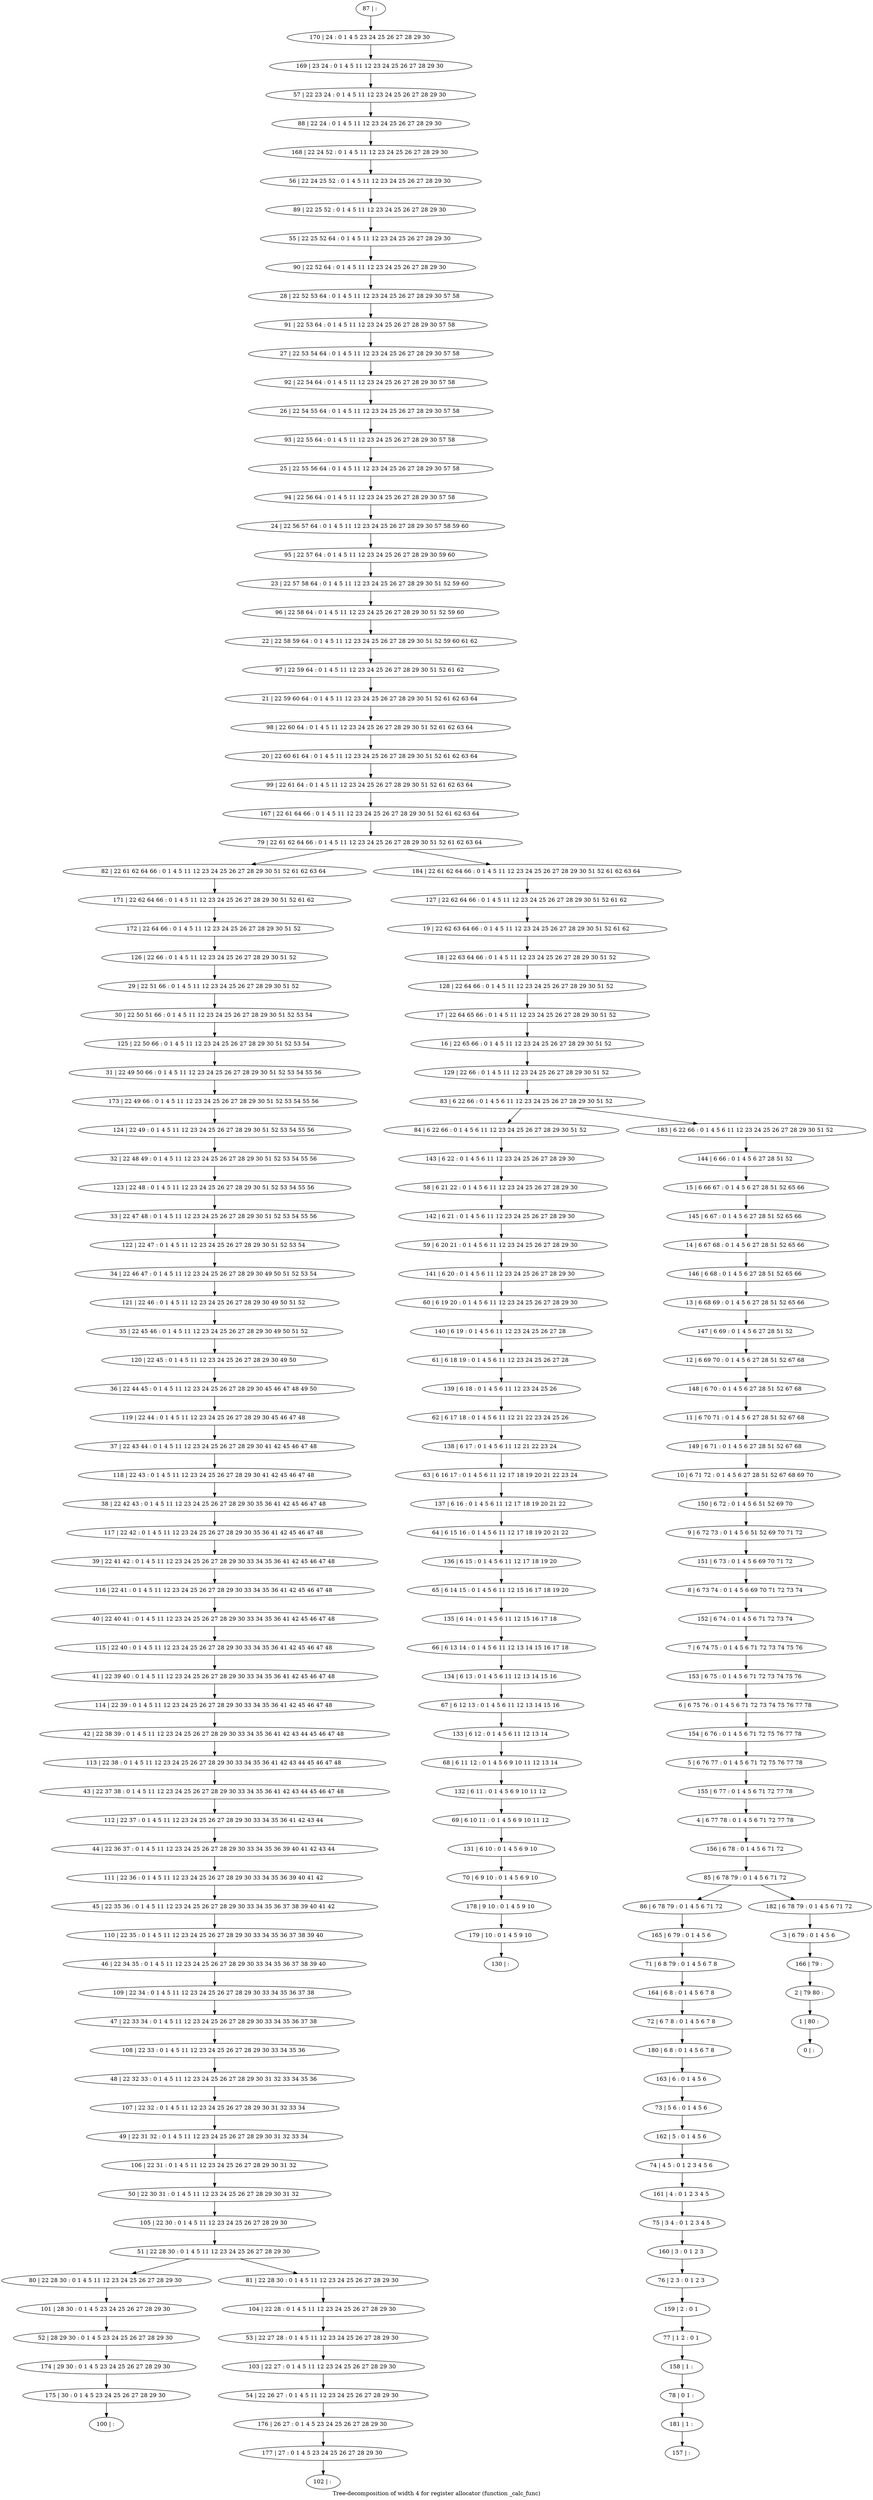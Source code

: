 digraph G {
graph [label="Tree-decomposition of width 4 for register allocator (function _calc_func)"]
0[label="0 | : "];
1[label="1 | 80 : "];
2[label="2 | 79 80 : "];
3[label="3 | 6 79 : 0 1 4 5 6 "];
4[label="4 | 6 77 78 : 0 1 4 5 6 71 72 77 78 "];
5[label="5 | 6 76 77 : 0 1 4 5 6 71 72 75 76 77 78 "];
6[label="6 | 6 75 76 : 0 1 4 5 6 71 72 73 74 75 76 77 78 "];
7[label="7 | 6 74 75 : 0 1 4 5 6 71 72 73 74 75 76 "];
8[label="8 | 6 73 74 : 0 1 4 5 6 69 70 71 72 73 74 "];
9[label="9 | 6 72 73 : 0 1 4 5 6 51 52 69 70 71 72 "];
10[label="10 | 6 71 72 : 0 1 4 5 6 27 28 51 52 67 68 69 70 "];
11[label="11 | 6 70 71 : 0 1 4 5 6 27 28 51 52 67 68 "];
12[label="12 | 6 69 70 : 0 1 4 5 6 27 28 51 52 67 68 "];
13[label="13 | 6 68 69 : 0 1 4 5 6 27 28 51 52 65 66 "];
14[label="14 | 6 67 68 : 0 1 4 5 6 27 28 51 52 65 66 "];
15[label="15 | 6 66 67 : 0 1 4 5 6 27 28 51 52 65 66 "];
16[label="16 | 22 65 66 : 0 1 4 5 11 12 23 24 25 26 27 28 29 30 51 52 "];
17[label="17 | 22 64 65 66 : 0 1 4 5 11 12 23 24 25 26 27 28 29 30 51 52 "];
18[label="18 | 22 63 64 66 : 0 1 4 5 11 12 23 24 25 26 27 28 29 30 51 52 "];
19[label="19 | 22 62 63 64 66 : 0 1 4 5 11 12 23 24 25 26 27 28 29 30 51 52 61 62 "];
20[label="20 | 22 60 61 64 : 0 1 4 5 11 12 23 24 25 26 27 28 29 30 51 52 61 62 63 64 "];
21[label="21 | 22 59 60 64 : 0 1 4 5 11 12 23 24 25 26 27 28 29 30 51 52 61 62 63 64 "];
22[label="22 | 22 58 59 64 : 0 1 4 5 11 12 23 24 25 26 27 28 29 30 51 52 59 60 61 62 "];
23[label="23 | 22 57 58 64 : 0 1 4 5 11 12 23 24 25 26 27 28 29 30 51 52 59 60 "];
24[label="24 | 22 56 57 64 : 0 1 4 5 11 12 23 24 25 26 27 28 29 30 57 58 59 60 "];
25[label="25 | 22 55 56 64 : 0 1 4 5 11 12 23 24 25 26 27 28 29 30 57 58 "];
26[label="26 | 22 54 55 64 : 0 1 4 5 11 12 23 24 25 26 27 28 29 30 57 58 "];
27[label="27 | 22 53 54 64 : 0 1 4 5 11 12 23 24 25 26 27 28 29 30 57 58 "];
28[label="28 | 22 52 53 64 : 0 1 4 5 11 12 23 24 25 26 27 28 29 30 57 58 "];
29[label="29 | 22 51 66 : 0 1 4 5 11 12 23 24 25 26 27 28 29 30 51 52 "];
30[label="30 | 22 50 51 66 : 0 1 4 5 11 12 23 24 25 26 27 28 29 30 51 52 53 54 "];
31[label="31 | 22 49 50 66 : 0 1 4 5 11 12 23 24 25 26 27 28 29 30 51 52 53 54 55 56 "];
32[label="32 | 22 48 49 : 0 1 4 5 11 12 23 24 25 26 27 28 29 30 51 52 53 54 55 56 "];
33[label="33 | 22 47 48 : 0 1 4 5 11 12 23 24 25 26 27 28 29 30 51 52 53 54 55 56 "];
34[label="34 | 22 46 47 : 0 1 4 5 11 12 23 24 25 26 27 28 29 30 49 50 51 52 53 54 "];
35[label="35 | 22 45 46 : 0 1 4 5 11 12 23 24 25 26 27 28 29 30 49 50 51 52 "];
36[label="36 | 22 44 45 : 0 1 4 5 11 12 23 24 25 26 27 28 29 30 45 46 47 48 49 50 "];
37[label="37 | 22 43 44 : 0 1 4 5 11 12 23 24 25 26 27 28 29 30 41 42 45 46 47 48 "];
38[label="38 | 22 42 43 : 0 1 4 5 11 12 23 24 25 26 27 28 29 30 35 36 41 42 45 46 47 48 "];
39[label="39 | 22 41 42 : 0 1 4 5 11 12 23 24 25 26 27 28 29 30 33 34 35 36 41 42 45 46 47 48 "];
40[label="40 | 22 40 41 : 0 1 4 5 11 12 23 24 25 26 27 28 29 30 33 34 35 36 41 42 45 46 47 48 "];
41[label="41 | 22 39 40 : 0 1 4 5 11 12 23 24 25 26 27 28 29 30 33 34 35 36 41 42 45 46 47 48 "];
42[label="42 | 22 38 39 : 0 1 4 5 11 12 23 24 25 26 27 28 29 30 33 34 35 36 41 42 43 44 45 46 47 48 "];
43[label="43 | 22 37 38 : 0 1 4 5 11 12 23 24 25 26 27 28 29 30 33 34 35 36 41 42 43 44 45 46 47 48 "];
44[label="44 | 22 36 37 : 0 1 4 5 11 12 23 24 25 26 27 28 29 30 33 34 35 36 39 40 41 42 43 44 "];
45[label="45 | 22 35 36 : 0 1 4 5 11 12 23 24 25 26 27 28 29 30 33 34 35 36 37 38 39 40 41 42 "];
46[label="46 | 22 34 35 : 0 1 4 5 11 12 23 24 25 26 27 28 29 30 33 34 35 36 37 38 39 40 "];
47[label="47 | 22 33 34 : 0 1 4 5 11 12 23 24 25 26 27 28 29 30 33 34 35 36 37 38 "];
48[label="48 | 22 32 33 : 0 1 4 5 11 12 23 24 25 26 27 28 29 30 31 32 33 34 35 36 "];
49[label="49 | 22 31 32 : 0 1 4 5 11 12 23 24 25 26 27 28 29 30 31 32 33 34 "];
50[label="50 | 22 30 31 : 0 1 4 5 11 12 23 24 25 26 27 28 29 30 31 32 "];
51[label="51 | 22 28 30 : 0 1 4 5 11 12 23 24 25 26 27 28 29 30 "];
52[label="52 | 28 29 30 : 0 1 4 5 23 24 25 26 27 28 29 30 "];
53[label="53 | 22 27 28 : 0 1 4 5 11 12 23 24 25 26 27 28 29 30 "];
54[label="54 | 22 26 27 : 0 1 4 5 11 12 23 24 25 26 27 28 29 30 "];
55[label="55 | 22 25 52 64 : 0 1 4 5 11 12 23 24 25 26 27 28 29 30 "];
56[label="56 | 22 24 25 52 : 0 1 4 5 11 12 23 24 25 26 27 28 29 30 "];
57[label="57 | 22 23 24 : 0 1 4 5 11 12 23 24 25 26 27 28 29 30 "];
58[label="58 | 6 21 22 : 0 1 4 5 6 11 12 23 24 25 26 27 28 29 30 "];
59[label="59 | 6 20 21 : 0 1 4 5 6 11 12 23 24 25 26 27 28 29 30 "];
60[label="60 | 6 19 20 : 0 1 4 5 6 11 12 23 24 25 26 27 28 29 30 "];
61[label="61 | 6 18 19 : 0 1 4 5 6 11 12 23 24 25 26 27 28 "];
62[label="62 | 6 17 18 : 0 1 4 5 6 11 12 21 22 23 24 25 26 "];
63[label="63 | 6 16 17 : 0 1 4 5 6 11 12 17 18 19 20 21 22 23 24 "];
64[label="64 | 6 15 16 : 0 1 4 5 6 11 12 17 18 19 20 21 22 "];
65[label="65 | 6 14 15 : 0 1 4 5 6 11 12 15 16 17 18 19 20 "];
66[label="66 | 6 13 14 : 0 1 4 5 6 11 12 13 14 15 16 17 18 "];
67[label="67 | 6 12 13 : 0 1 4 5 6 11 12 13 14 15 16 "];
68[label="68 | 6 11 12 : 0 1 4 5 6 9 10 11 12 13 14 "];
69[label="69 | 6 10 11 : 0 1 4 5 6 9 10 11 12 "];
70[label="70 | 6 9 10 : 0 1 4 5 6 9 10 "];
71[label="71 | 6 8 79 : 0 1 4 5 6 7 8 "];
72[label="72 | 6 7 8 : 0 1 4 5 6 7 8 "];
73[label="73 | 5 6 : 0 1 4 5 6 "];
74[label="74 | 4 5 : 0 1 2 3 4 5 6 "];
75[label="75 | 3 4 : 0 1 2 3 4 5 "];
76[label="76 | 2 3 : 0 1 2 3 "];
77[label="77 | 1 2 : 0 1 "];
78[label="78 | 0 1 : "];
79[label="79 | 22 61 62 64 66 : 0 1 4 5 11 12 23 24 25 26 27 28 29 30 51 52 61 62 63 64 "];
80[label="80 | 22 28 30 : 0 1 4 5 11 12 23 24 25 26 27 28 29 30 "];
81[label="81 | 22 28 30 : 0 1 4 5 11 12 23 24 25 26 27 28 29 30 "];
82[label="82 | 22 61 62 64 66 : 0 1 4 5 11 12 23 24 25 26 27 28 29 30 51 52 61 62 63 64 "];
83[label="83 | 6 22 66 : 0 1 4 5 6 11 12 23 24 25 26 27 28 29 30 51 52 "];
84[label="84 | 6 22 66 : 0 1 4 5 6 11 12 23 24 25 26 27 28 29 30 51 52 "];
85[label="85 | 6 78 79 : 0 1 4 5 6 71 72 "];
86[label="86 | 6 78 79 : 0 1 4 5 6 71 72 "];
87[label="87 | : "];
88[label="88 | 22 24 : 0 1 4 5 11 12 23 24 25 26 27 28 29 30 "];
89[label="89 | 22 25 52 : 0 1 4 5 11 12 23 24 25 26 27 28 29 30 "];
90[label="90 | 22 52 64 : 0 1 4 5 11 12 23 24 25 26 27 28 29 30 "];
91[label="91 | 22 53 64 : 0 1 4 5 11 12 23 24 25 26 27 28 29 30 57 58 "];
92[label="92 | 22 54 64 : 0 1 4 5 11 12 23 24 25 26 27 28 29 30 57 58 "];
93[label="93 | 22 55 64 : 0 1 4 5 11 12 23 24 25 26 27 28 29 30 57 58 "];
94[label="94 | 22 56 64 : 0 1 4 5 11 12 23 24 25 26 27 28 29 30 57 58 "];
95[label="95 | 22 57 64 : 0 1 4 5 11 12 23 24 25 26 27 28 29 30 59 60 "];
96[label="96 | 22 58 64 : 0 1 4 5 11 12 23 24 25 26 27 28 29 30 51 52 59 60 "];
97[label="97 | 22 59 64 : 0 1 4 5 11 12 23 24 25 26 27 28 29 30 51 52 61 62 "];
98[label="98 | 22 60 64 : 0 1 4 5 11 12 23 24 25 26 27 28 29 30 51 52 61 62 63 64 "];
99[label="99 | 22 61 64 : 0 1 4 5 11 12 23 24 25 26 27 28 29 30 51 52 61 62 63 64 "];
100[label="100 | : "];
101[label="101 | 28 30 : 0 1 4 5 23 24 25 26 27 28 29 30 "];
102[label="102 | : "];
103[label="103 | 22 27 : 0 1 4 5 11 12 23 24 25 26 27 28 29 30 "];
104[label="104 | 22 28 : 0 1 4 5 11 12 23 24 25 26 27 28 29 30 "];
105[label="105 | 22 30 : 0 1 4 5 11 12 23 24 25 26 27 28 29 30 "];
106[label="106 | 22 31 : 0 1 4 5 11 12 23 24 25 26 27 28 29 30 31 32 "];
107[label="107 | 22 32 : 0 1 4 5 11 12 23 24 25 26 27 28 29 30 31 32 33 34 "];
108[label="108 | 22 33 : 0 1 4 5 11 12 23 24 25 26 27 28 29 30 33 34 35 36 "];
109[label="109 | 22 34 : 0 1 4 5 11 12 23 24 25 26 27 28 29 30 33 34 35 36 37 38 "];
110[label="110 | 22 35 : 0 1 4 5 11 12 23 24 25 26 27 28 29 30 33 34 35 36 37 38 39 40 "];
111[label="111 | 22 36 : 0 1 4 5 11 12 23 24 25 26 27 28 29 30 33 34 35 36 39 40 41 42 "];
112[label="112 | 22 37 : 0 1 4 5 11 12 23 24 25 26 27 28 29 30 33 34 35 36 41 42 43 44 "];
113[label="113 | 22 38 : 0 1 4 5 11 12 23 24 25 26 27 28 29 30 33 34 35 36 41 42 43 44 45 46 47 48 "];
114[label="114 | 22 39 : 0 1 4 5 11 12 23 24 25 26 27 28 29 30 33 34 35 36 41 42 45 46 47 48 "];
115[label="115 | 22 40 : 0 1 4 5 11 12 23 24 25 26 27 28 29 30 33 34 35 36 41 42 45 46 47 48 "];
116[label="116 | 22 41 : 0 1 4 5 11 12 23 24 25 26 27 28 29 30 33 34 35 36 41 42 45 46 47 48 "];
117[label="117 | 22 42 : 0 1 4 5 11 12 23 24 25 26 27 28 29 30 35 36 41 42 45 46 47 48 "];
118[label="118 | 22 43 : 0 1 4 5 11 12 23 24 25 26 27 28 29 30 41 42 45 46 47 48 "];
119[label="119 | 22 44 : 0 1 4 5 11 12 23 24 25 26 27 28 29 30 45 46 47 48 "];
120[label="120 | 22 45 : 0 1 4 5 11 12 23 24 25 26 27 28 29 30 49 50 "];
121[label="121 | 22 46 : 0 1 4 5 11 12 23 24 25 26 27 28 29 30 49 50 51 52 "];
122[label="122 | 22 47 : 0 1 4 5 11 12 23 24 25 26 27 28 29 30 51 52 53 54 "];
123[label="123 | 22 48 : 0 1 4 5 11 12 23 24 25 26 27 28 29 30 51 52 53 54 55 56 "];
124[label="124 | 22 49 : 0 1 4 5 11 12 23 24 25 26 27 28 29 30 51 52 53 54 55 56 "];
125[label="125 | 22 50 66 : 0 1 4 5 11 12 23 24 25 26 27 28 29 30 51 52 53 54 "];
126[label="126 | 22 66 : 0 1 4 5 11 12 23 24 25 26 27 28 29 30 51 52 "];
127[label="127 | 22 62 64 66 : 0 1 4 5 11 12 23 24 25 26 27 28 29 30 51 52 61 62 "];
128[label="128 | 22 64 66 : 0 1 4 5 11 12 23 24 25 26 27 28 29 30 51 52 "];
129[label="129 | 22 66 : 0 1 4 5 11 12 23 24 25 26 27 28 29 30 51 52 "];
130[label="130 | : "];
131[label="131 | 6 10 : 0 1 4 5 6 9 10 "];
132[label="132 | 6 11 : 0 1 4 5 6 9 10 11 12 "];
133[label="133 | 6 12 : 0 1 4 5 6 11 12 13 14 "];
134[label="134 | 6 13 : 0 1 4 5 6 11 12 13 14 15 16 "];
135[label="135 | 6 14 : 0 1 4 5 6 11 12 15 16 17 18 "];
136[label="136 | 6 15 : 0 1 4 5 6 11 12 17 18 19 20 "];
137[label="137 | 6 16 : 0 1 4 5 6 11 12 17 18 19 20 21 22 "];
138[label="138 | 6 17 : 0 1 4 5 6 11 12 21 22 23 24 "];
139[label="139 | 6 18 : 0 1 4 5 6 11 12 23 24 25 26 "];
140[label="140 | 6 19 : 0 1 4 5 6 11 12 23 24 25 26 27 28 "];
141[label="141 | 6 20 : 0 1 4 5 6 11 12 23 24 25 26 27 28 29 30 "];
142[label="142 | 6 21 : 0 1 4 5 6 11 12 23 24 25 26 27 28 29 30 "];
143[label="143 | 6 22 : 0 1 4 5 6 11 12 23 24 25 26 27 28 29 30 "];
144[label="144 | 6 66 : 0 1 4 5 6 27 28 51 52 "];
145[label="145 | 6 67 : 0 1 4 5 6 27 28 51 52 65 66 "];
146[label="146 | 6 68 : 0 1 4 5 6 27 28 51 52 65 66 "];
147[label="147 | 6 69 : 0 1 4 5 6 27 28 51 52 "];
148[label="148 | 6 70 : 0 1 4 5 6 27 28 51 52 67 68 "];
149[label="149 | 6 71 : 0 1 4 5 6 27 28 51 52 67 68 "];
150[label="150 | 6 72 : 0 1 4 5 6 51 52 69 70 "];
151[label="151 | 6 73 : 0 1 4 5 6 69 70 71 72 "];
152[label="152 | 6 74 : 0 1 4 5 6 71 72 73 74 "];
153[label="153 | 6 75 : 0 1 4 5 6 71 72 73 74 75 76 "];
154[label="154 | 6 76 : 0 1 4 5 6 71 72 75 76 77 78 "];
155[label="155 | 6 77 : 0 1 4 5 6 71 72 77 78 "];
156[label="156 | 6 78 : 0 1 4 5 6 71 72 "];
157[label="157 | : "];
158[label="158 | 1 : "];
159[label="159 | 2 : 0 1 "];
160[label="160 | 3 : 0 1 2 3 "];
161[label="161 | 4 : 0 1 2 3 4 5 "];
162[label="162 | 5 : 0 1 4 5 6 "];
163[label="163 | 6 : 0 1 4 5 6 "];
164[label="164 | 6 8 : 0 1 4 5 6 7 8 "];
165[label="165 | 6 79 : 0 1 4 5 6 "];
166[label="166 | 79 : "];
167[label="167 | 22 61 64 66 : 0 1 4 5 11 12 23 24 25 26 27 28 29 30 51 52 61 62 63 64 "];
168[label="168 | 22 24 52 : 0 1 4 5 11 12 23 24 25 26 27 28 29 30 "];
169[label="169 | 23 24 : 0 1 4 5 11 12 23 24 25 26 27 28 29 30 "];
170[label="170 | 24 : 0 1 4 5 23 24 25 26 27 28 29 30 "];
171[label="171 | 22 62 64 66 : 0 1 4 5 11 12 23 24 25 26 27 28 29 30 51 52 61 62 "];
172[label="172 | 22 64 66 : 0 1 4 5 11 12 23 24 25 26 27 28 29 30 51 52 "];
173[label="173 | 22 49 66 : 0 1 4 5 11 12 23 24 25 26 27 28 29 30 51 52 53 54 55 56 "];
174[label="174 | 29 30 : 0 1 4 5 23 24 25 26 27 28 29 30 "];
175[label="175 | 30 : 0 1 4 5 23 24 25 26 27 28 29 30 "];
176[label="176 | 26 27 : 0 1 4 5 23 24 25 26 27 28 29 30 "];
177[label="177 | 27 : 0 1 4 5 23 24 25 26 27 28 29 30 "];
178[label="178 | 9 10 : 0 1 4 5 9 10 "];
179[label="179 | 10 : 0 1 4 5 9 10 "];
180[label="180 | 6 8 : 0 1 4 5 6 7 8 "];
181[label="181 | 1 : "];
182[label="182 | 6 78 79 : 0 1 4 5 6 71 72 "];
183[label="183 | 6 22 66 : 0 1 4 5 6 11 12 23 24 25 26 27 28 29 30 51 52 "];
184[label="184 | 22 61 62 64 66 : 0 1 4 5 11 12 23 24 25 26 27 28 29 30 51 52 61 62 63 64 "];
29->30 ;
51->80 ;
51->81 ;
101->52 ;
80->101 ;
103->54 ;
53->103 ;
104->53 ;
81->104 ;
105->51 ;
50->105 ;
106->50 ;
49->106 ;
107->49 ;
48->107 ;
108->48 ;
47->108 ;
109->47 ;
46->109 ;
110->46 ;
45->110 ;
111->45 ;
44->111 ;
112->44 ;
43->112 ;
113->43 ;
42->113 ;
114->42 ;
41->114 ;
115->41 ;
40->115 ;
116->40 ;
39->116 ;
117->39 ;
38->117 ;
118->38 ;
37->118 ;
119->37 ;
36->119 ;
120->36 ;
35->120 ;
121->35 ;
34->121 ;
122->34 ;
33->122 ;
123->33 ;
32->123 ;
124->32 ;
125->31 ;
30->125 ;
126->29 ;
131->70 ;
69->131 ;
132->69 ;
68->132 ;
133->68 ;
67->133 ;
134->67 ;
66->134 ;
135->66 ;
65->135 ;
136->65 ;
64->136 ;
137->64 ;
63->137 ;
138->63 ;
62->138 ;
139->62 ;
61->139 ;
140->61 ;
60->140 ;
141->60 ;
59->141 ;
142->59 ;
58->142 ;
143->58 ;
84->143 ;
158->78 ;
77->158 ;
159->77 ;
76->159 ;
160->76 ;
75->160 ;
161->75 ;
74->161 ;
162->74 ;
73->162 ;
163->73 ;
164->72 ;
71->164 ;
165->71 ;
86->165 ;
82->171 ;
172->126 ;
171->172 ;
173->124 ;
31->173 ;
52->174 ;
175->100 ;
174->175 ;
54->176 ;
177->102 ;
176->177 ;
70->178 ;
179->130 ;
178->179 ;
180->163 ;
72->180 ;
181->157 ;
78->181 ;
87->170 ;
170->169 ;
169->57 ;
57->88 ;
88->168 ;
168->56 ;
56->89 ;
89->55 ;
55->90 ;
90->28 ;
28->91 ;
91->27 ;
27->92 ;
92->26 ;
26->93 ;
93->25 ;
25->94 ;
94->24 ;
24->95 ;
95->23 ;
23->96 ;
96->22 ;
22->97 ;
97->21 ;
21->98 ;
98->20 ;
20->99 ;
99->167 ;
167->79 ;
127->19 ;
19->18 ;
18->128 ;
128->17 ;
17->16 ;
16->129 ;
129->83 ;
144->15 ;
15->145 ;
145->14 ;
14->146 ;
146->13 ;
13->147 ;
147->12 ;
12->148 ;
148->11 ;
11->149 ;
149->10 ;
10->150 ;
150->9 ;
9->151 ;
151->8 ;
8->152 ;
152->7 ;
7->153 ;
153->6 ;
6->154 ;
154->5 ;
5->155 ;
155->4 ;
4->156 ;
156->85 ;
3->166 ;
166->2 ;
2->1 ;
1->0 ;
182->3 ;
183->144 ;
184->127 ;
85->86 ;
85->182 ;
83->84 ;
83->183 ;
79->82 ;
79->184 ;
}
